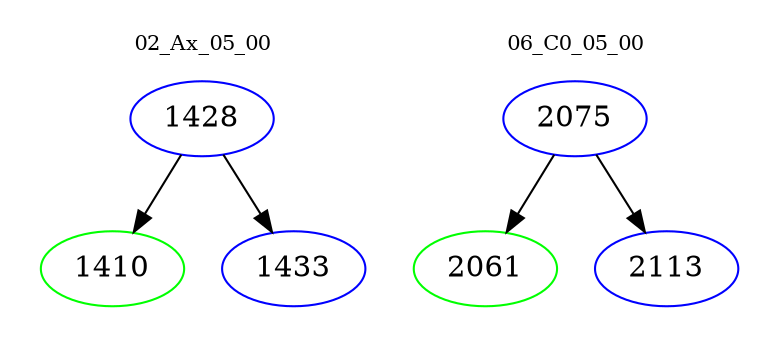 digraph{
subgraph cluster_0 {
color = white
label = "02_Ax_05_00";
fontsize=10;
T0_1428 [label="1428", color="blue"]
T0_1428 -> T0_1410 [color="black"]
T0_1410 [label="1410", color="green"]
T0_1428 -> T0_1433 [color="black"]
T0_1433 [label="1433", color="blue"]
}
subgraph cluster_1 {
color = white
label = "06_C0_05_00";
fontsize=10;
T1_2075 [label="2075", color="blue"]
T1_2075 -> T1_2061 [color="black"]
T1_2061 [label="2061", color="green"]
T1_2075 -> T1_2113 [color="black"]
T1_2113 [label="2113", color="blue"]
}
}
